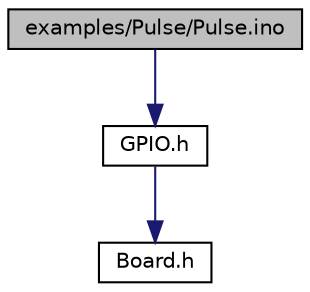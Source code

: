 digraph "examples/Pulse/Pulse.ino"
{
  edge [fontname="Helvetica",fontsize="10",labelfontname="Helvetica",labelfontsize="10"];
  node [fontname="Helvetica",fontsize="10",shape=record];
  Node1 [label="examples/Pulse/Pulse.ino",height=0.2,width=0.4,color="black", fillcolor="grey75", style="filled", fontcolor="black"];
  Node1 -> Node2 [color="midnightblue",fontsize="10",style="solid",fontname="Helvetica"];
  Node2 [label="GPIO.h",height=0.2,width=0.4,color="black", fillcolor="white", style="filled",URL="$dc/dbe/GPIO_8h.html"];
  Node2 -> Node3 [color="midnightblue",fontsize="10",style="solid",fontname="Helvetica"];
  Node3 [label="Board.h",height=0.2,width=0.4,color="black", fillcolor="white", style="filled",URL="$dd/dd3/Board_8h.html"];
}
